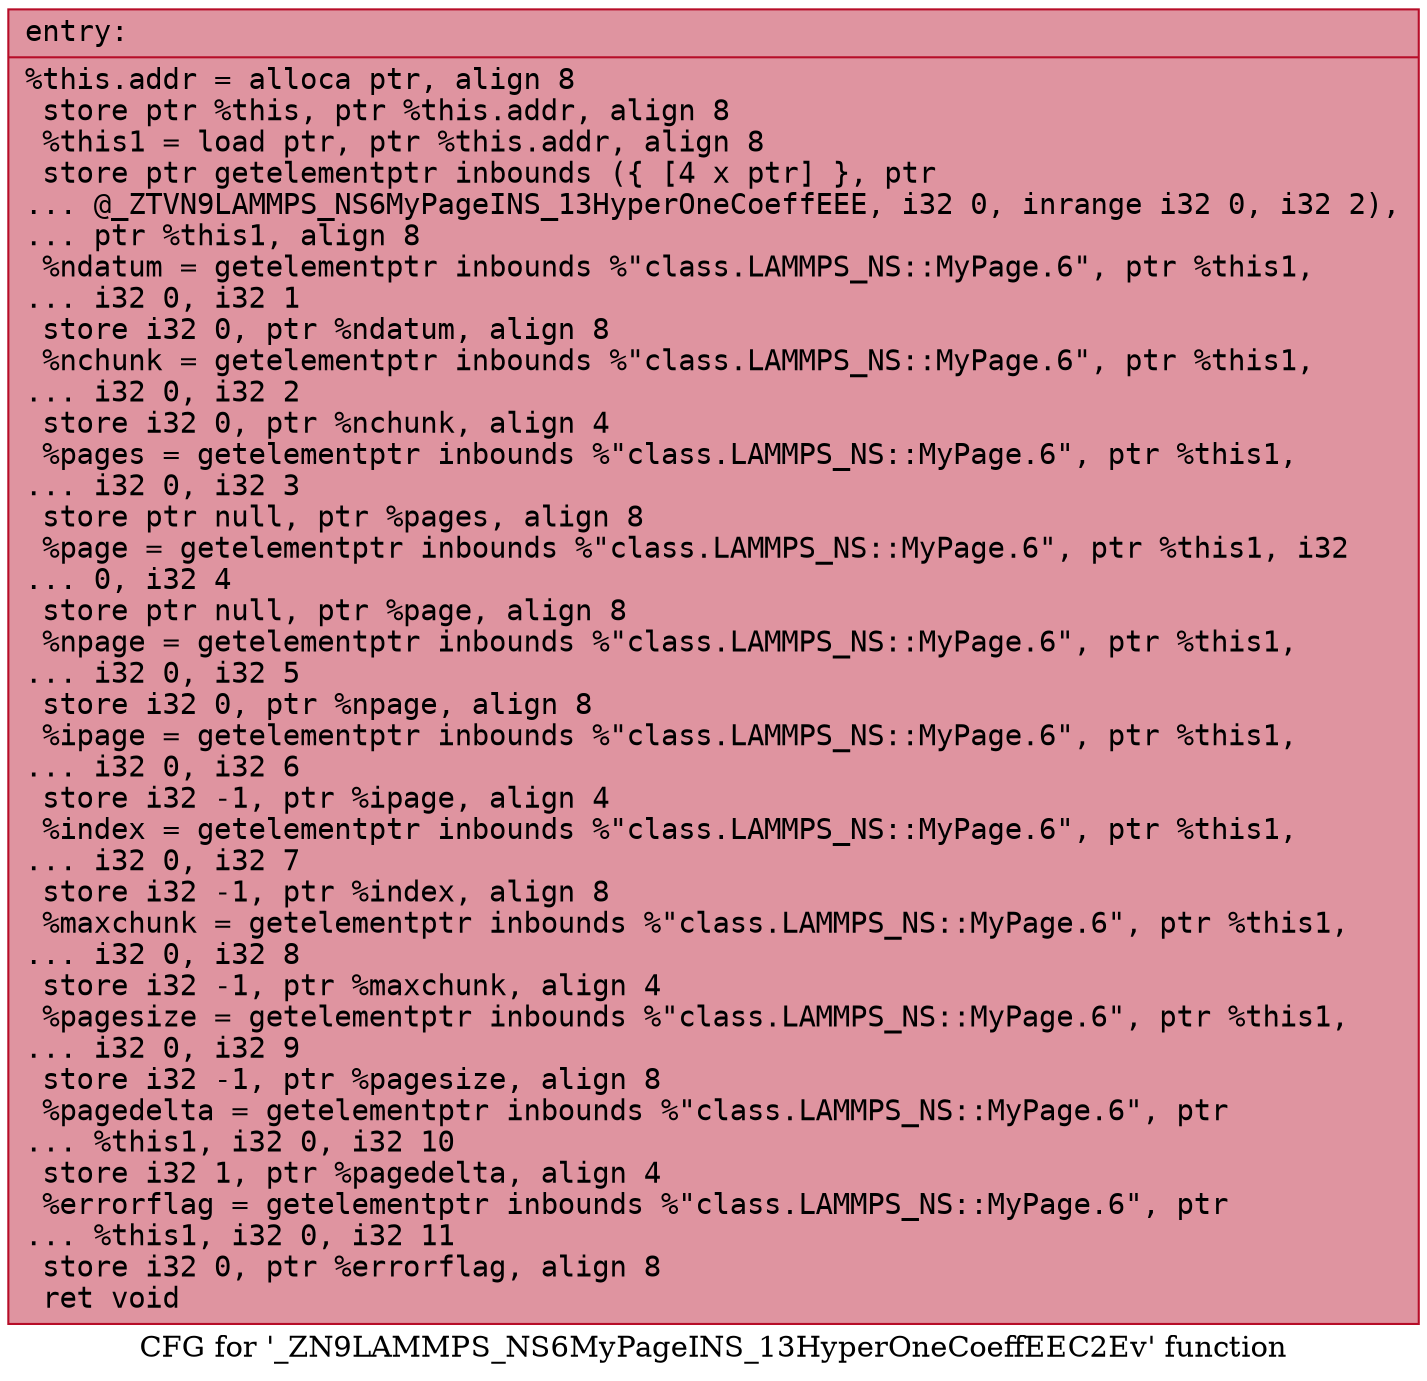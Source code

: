 digraph "CFG for '_ZN9LAMMPS_NS6MyPageINS_13HyperOneCoeffEEC2Ev' function" {
	label="CFG for '_ZN9LAMMPS_NS6MyPageINS_13HyperOneCoeffEEC2Ev' function";

	Node0x556aef9f1450 [shape=record,color="#b70d28ff", style=filled, fillcolor="#b70d2870" fontname="Courier",label="{entry:\l|  %this.addr = alloca ptr, align 8\l  store ptr %this, ptr %this.addr, align 8\l  %this1 = load ptr, ptr %this.addr, align 8\l  store ptr getelementptr inbounds (\{ [4 x ptr] \}, ptr\l... @_ZTVN9LAMMPS_NS6MyPageINS_13HyperOneCoeffEEE, i32 0, inrange i32 0, i32 2),\l... ptr %this1, align 8\l  %ndatum = getelementptr inbounds %\"class.LAMMPS_NS::MyPage.6\", ptr %this1,\l... i32 0, i32 1\l  store i32 0, ptr %ndatum, align 8\l  %nchunk = getelementptr inbounds %\"class.LAMMPS_NS::MyPage.6\", ptr %this1,\l... i32 0, i32 2\l  store i32 0, ptr %nchunk, align 4\l  %pages = getelementptr inbounds %\"class.LAMMPS_NS::MyPage.6\", ptr %this1,\l... i32 0, i32 3\l  store ptr null, ptr %pages, align 8\l  %page = getelementptr inbounds %\"class.LAMMPS_NS::MyPage.6\", ptr %this1, i32\l... 0, i32 4\l  store ptr null, ptr %page, align 8\l  %npage = getelementptr inbounds %\"class.LAMMPS_NS::MyPage.6\", ptr %this1,\l... i32 0, i32 5\l  store i32 0, ptr %npage, align 8\l  %ipage = getelementptr inbounds %\"class.LAMMPS_NS::MyPage.6\", ptr %this1,\l... i32 0, i32 6\l  store i32 -1, ptr %ipage, align 4\l  %index = getelementptr inbounds %\"class.LAMMPS_NS::MyPage.6\", ptr %this1,\l... i32 0, i32 7\l  store i32 -1, ptr %index, align 8\l  %maxchunk = getelementptr inbounds %\"class.LAMMPS_NS::MyPage.6\", ptr %this1,\l... i32 0, i32 8\l  store i32 -1, ptr %maxchunk, align 4\l  %pagesize = getelementptr inbounds %\"class.LAMMPS_NS::MyPage.6\", ptr %this1,\l... i32 0, i32 9\l  store i32 -1, ptr %pagesize, align 8\l  %pagedelta = getelementptr inbounds %\"class.LAMMPS_NS::MyPage.6\", ptr\l... %this1, i32 0, i32 10\l  store i32 1, ptr %pagedelta, align 4\l  %errorflag = getelementptr inbounds %\"class.LAMMPS_NS::MyPage.6\", ptr\l... %this1, i32 0, i32 11\l  store i32 0, ptr %errorflag, align 8\l  ret void\l}"];
}

